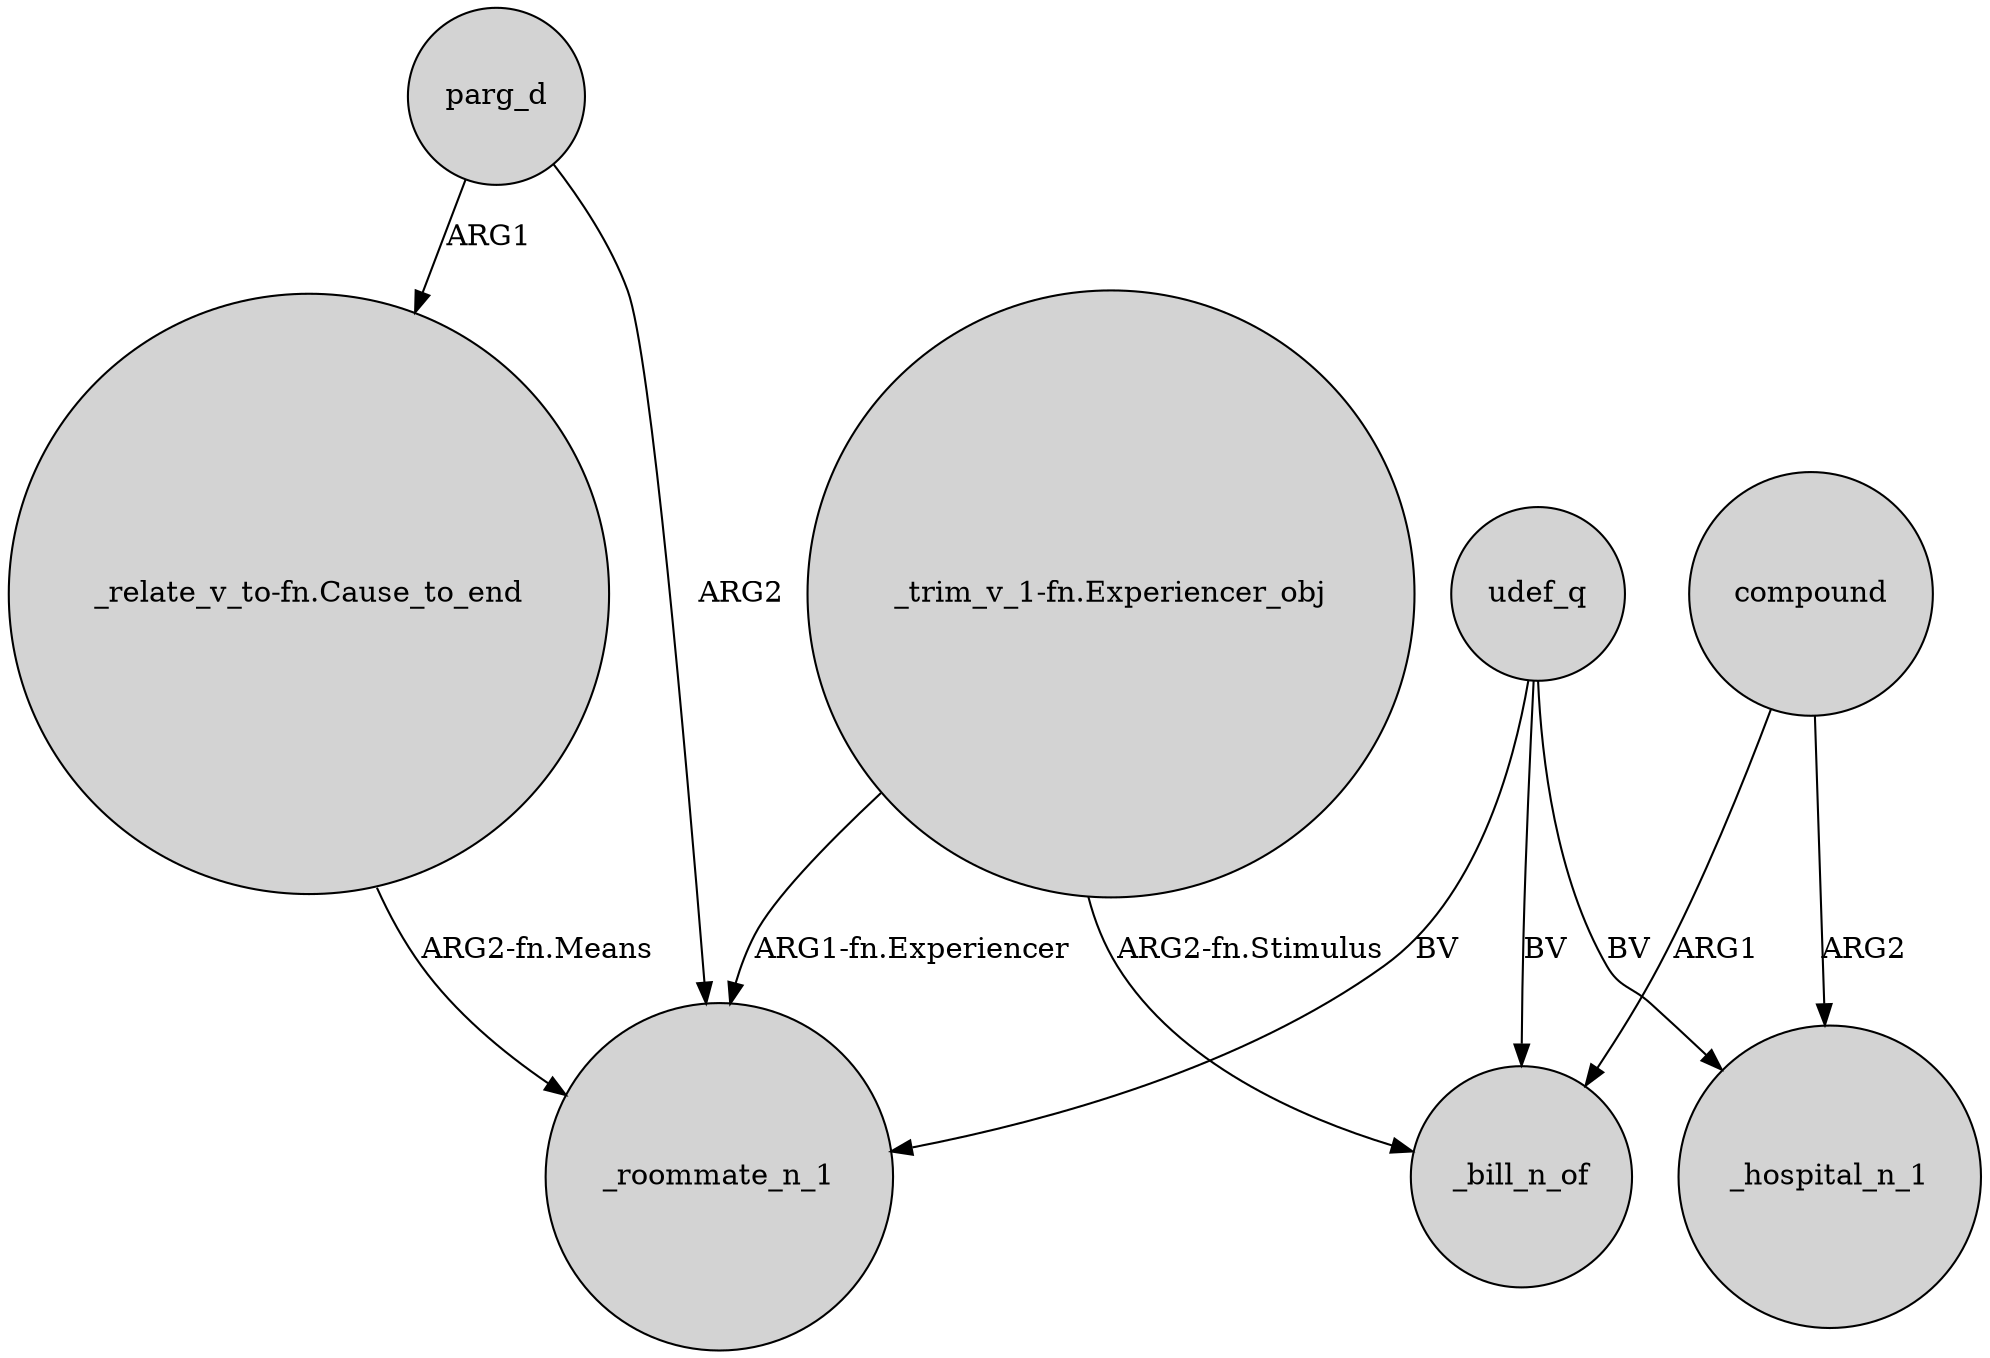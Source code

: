 digraph {
	node [shape=circle style=filled]
	parg_d -> "_relate_v_to-fn.Cause_to_end" [label=ARG1]
	"_trim_v_1-fn.Experiencer_obj" -> _roommate_n_1 [label="ARG1-fn.Experiencer"]
	compound -> _bill_n_of [label=ARG1]
	udef_q -> _roommate_n_1 [label=BV]
	"_trim_v_1-fn.Experiencer_obj" -> _bill_n_of [label="ARG2-fn.Stimulus"]
	parg_d -> _roommate_n_1 [label=ARG2]
	compound -> _hospital_n_1 [label=ARG2]
	udef_q -> _bill_n_of [label=BV]
	"_relate_v_to-fn.Cause_to_end" -> _roommate_n_1 [label="ARG2-fn.Means"]
	udef_q -> _hospital_n_1 [label=BV]
}
